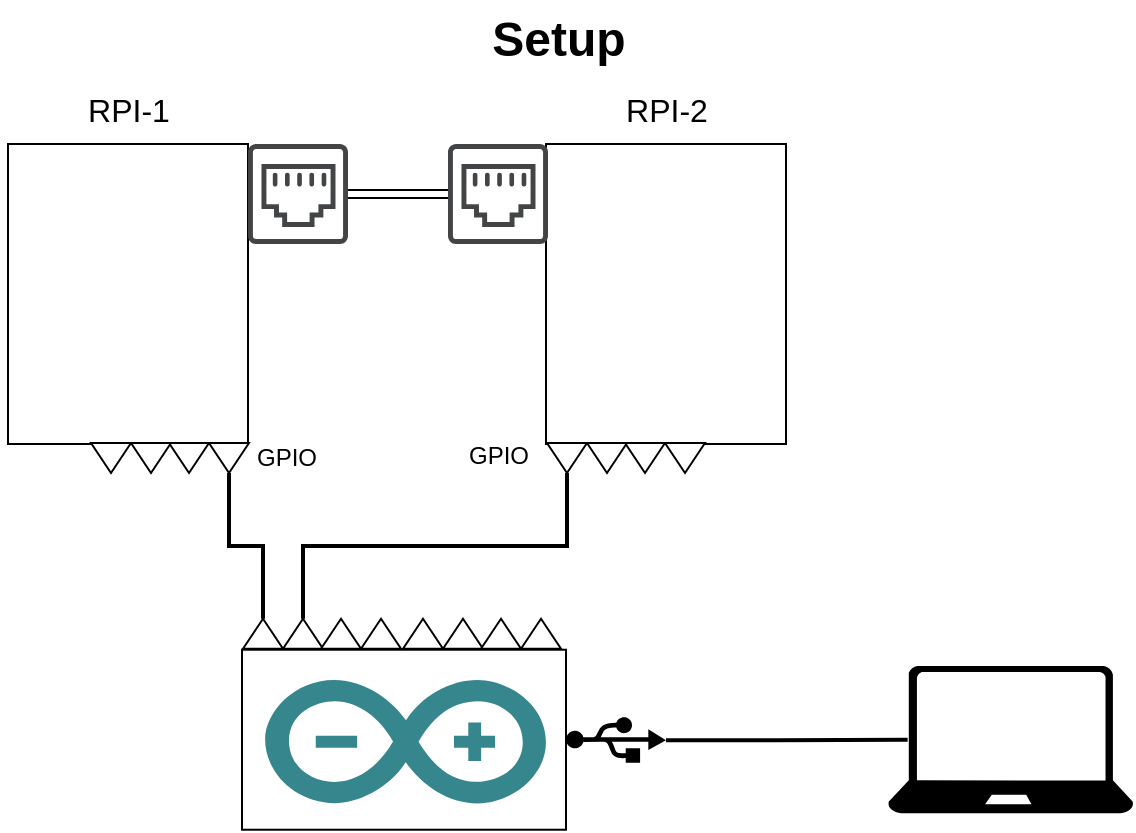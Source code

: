 <mxfile version="22.1.17" type="device">
  <diagram name="Page-1" id="nWTz2Y53e9BPaHIJ2zO4">
    <mxGraphModel dx="1687" dy="920" grid="1" gridSize="10" guides="1" tooltips="1" connect="1" arrows="1" fold="1" page="1" pageScale="1" pageWidth="850" pageHeight="1100" math="0" shadow="0">
      <root>
        <mxCell id="0" />
        <mxCell id="1" parent="0" />
        <mxCell id="HKXPzVX4ufBucUOq-ggi-3" value="" style="group" vertex="1" connectable="0" parent="1">
          <mxGeometry x="156" y="300" width="128" height="167.5" as="geometry" />
        </mxCell>
        <mxCell id="HKXPzVX4ufBucUOq-ggi-1" value="" style="rounded=0;whiteSpace=wrap;html=1;" vertex="1" parent="HKXPzVX4ufBucUOq-ggi-3">
          <mxGeometry x="4" width="120" height="150" as="geometry" />
        </mxCell>
        <mxCell id="HKXPzVX4ufBucUOq-ggi-2" value="" style="shape=image;html=1;verticalAlign=top;verticalLabelPosition=bottom;labelBackgroundColor=#ffffff;imageAspect=0;aspect=fixed;image=https://cdn1.iconfinder.com/data/icons/fruit-136/64/Fruit_iconfree_Filled_Outline_raspberry-healthy-organic-food-fruit_icon-128.png" vertex="1" parent="HKXPzVX4ufBucUOq-ggi-3">
          <mxGeometry y="11" width="128" height="128" as="geometry" />
        </mxCell>
        <mxCell id="HKXPzVX4ufBucUOq-ggi-38" value="" style="group;rotation=-180;" vertex="1" connectable="0" parent="HKXPzVX4ufBucUOq-ggi-3">
          <mxGeometry x="45" y="147" width="79" height="17.5" as="geometry" />
        </mxCell>
        <mxCell id="HKXPzVX4ufBucUOq-ggi-39" value="" style="triangle;whiteSpace=wrap;html=1;rotation=-270;" vertex="1" parent="HKXPzVX4ufBucUOq-ggi-38">
          <mxGeometry x="62" width="15" height="20" as="geometry" />
        </mxCell>
        <mxCell id="HKXPzVX4ufBucUOq-ggi-40" value="" style="triangle;whiteSpace=wrap;html=1;rotation=-270;" vertex="1" parent="HKXPzVX4ufBucUOq-ggi-38">
          <mxGeometry x="42" width="15" height="20" as="geometry" />
        </mxCell>
        <mxCell id="HKXPzVX4ufBucUOq-ggi-41" value="" style="triangle;whiteSpace=wrap;html=1;rotation=-270;" vertex="1" parent="HKXPzVX4ufBucUOq-ggi-38">
          <mxGeometry x="23" width="15" height="20" as="geometry" />
        </mxCell>
        <mxCell id="HKXPzVX4ufBucUOq-ggi-42" value="" style="triangle;whiteSpace=wrap;html=1;rotation=-270;" vertex="1" parent="HKXPzVX4ufBucUOq-ggi-38">
          <mxGeometry x="3" width="15" height="20" as="geometry" />
        </mxCell>
        <mxCell id="HKXPzVX4ufBucUOq-ggi-4" value="" style="group" vertex="1" connectable="0" parent="1">
          <mxGeometry x="425" y="300" width="128" height="150" as="geometry" />
        </mxCell>
        <mxCell id="HKXPzVX4ufBucUOq-ggi-5" value="" style="rounded=0;whiteSpace=wrap;html=1;" vertex="1" parent="HKXPzVX4ufBucUOq-ggi-4">
          <mxGeometry x="4" width="120" height="150" as="geometry" />
        </mxCell>
        <mxCell id="HKXPzVX4ufBucUOq-ggi-6" value="" style="shape=image;html=1;verticalAlign=top;verticalLabelPosition=bottom;labelBackgroundColor=#ffffff;imageAspect=0;aspect=fixed;image=https://cdn1.iconfinder.com/data/icons/fruit-136/64/Fruit_iconfree_Filled_Outline_raspberry-healthy-organic-food-fruit_icon-128.png" vertex="1" parent="HKXPzVX4ufBucUOq-ggi-4">
          <mxGeometry y="11" width="128" height="128" as="geometry" />
        </mxCell>
        <mxCell id="HKXPzVX4ufBucUOq-ggi-7" value="" style="sketch=0;pointerEvents=1;shadow=0;dashed=0;html=1;strokeColor=none;fillColor=#434445;aspect=fixed;labelPosition=center;verticalLabelPosition=bottom;verticalAlign=top;align=center;outlineConnect=0;shape=mxgraph.vvd.ethernet_port;" vertex="1" parent="1">
          <mxGeometry x="380" y="300" width="50" height="50" as="geometry" />
        </mxCell>
        <mxCell id="HKXPzVX4ufBucUOq-ggi-8" value="" style="sketch=0;pointerEvents=1;shadow=0;dashed=0;html=1;strokeColor=none;fillColor=#434445;aspect=fixed;labelPosition=center;verticalLabelPosition=bottom;verticalAlign=top;align=center;outlineConnect=0;shape=mxgraph.vvd.ethernet_port;" vertex="1" parent="1">
          <mxGeometry x="280" y="300" width="50" height="50" as="geometry" />
        </mxCell>
        <mxCell id="HKXPzVX4ufBucUOq-ggi-11" value="" style="shape=link;html=1;rounded=0;" edge="1" parent="1" source="HKXPzVX4ufBucUOq-ggi-8" target="HKXPzVX4ufBucUOq-ggi-7">
          <mxGeometry width="100" relative="1" as="geometry">
            <mxPoint x="370" y="400" as="sourcePoint" />
            <mxPoint x="470" y="400" as="targetPoint" />
          </mxGeometry>
        </mxCell>
        <mxCell id="HKXPzVX4ufBucUOq-ggi-15" value="" style="group" vertex="1" connectable="0" parent="1">
          <mxGeometry x="277" y="552.86" width="162" height="90" as="geometry" />
        </mxCell>
        <mxCell id="HKXPzVX4ufBucUOq-ggi-14" value="" style="rounded=0;whiteSpace=wrap;html=1;" vertex="1" parent="HKXPzVX4ufBucUOq-ggi-15">
          <mxGeometry width="162" height="90" as="geometry" />
        </mxCell>
        <mxCell id="HKXPzVX4ufBucUOq-ggi-12" value="" style="dashed=0;outlineConnect=0;html=1;align=center;labelPosition=center;verticalLabelPosition=bottom;verticalAlign=top;shape=mxgraph.weblogos.arduino;fillColor=#36868D;strokeColor=none" vertex="1" parent="HKXPzVX4ufBucUOq-ggi-15">
          <mxGeometry x="11.56" y="15.14" width="140.4" height="61.72" as="geometry" />
        </mxCell>
        <mxCell id="HKXPzVX4ufBucUOq-ggi-26" value="" style="group" vertex="1" connectable="0" parent="1">
          <mxGeometry x="277.5" y="537.36" width="79" height="17.5" as="geometry" />
        </mxCell>
        <mxCell id="HKXPzVX4ufBucUOq-ggi-16" value="" style="triangle;whiteSpace=wrap;html=1;rotation=-90;" vertex="1" parent="HKXPzVX4ufBucUOq-ggi-26">
          <mxGeometry x="2.5" y="-2.5" width="15" height="20" as="geometry" />
        </mxCell>
        <mxCell id="HKXPzVX4ufBucUOq-ggi-17" value="" style="triangle;whiteSpace=wrap;html=1;rotation=-90;" vertex="1" parent="HKXPzVX4ufBucUOq-ggi-26">
          <mxGeometry x="22.5" y="-2.5" width="15" height="20" as="geometry" />
        </mxCell>
        <mxCell id="HKXPzVX4ufBucUOq-ggi-18" value="" style="triangle;whiteSpace=wrap;html=1;rotation=-90;" vertex="1" parent="HKXPzVX4ufBucUOq-ggi-26">
          <mxGeometry x="41.5" y="-2.5" width="15" height="20" as="geometry" />
        </mxCell>
        <mxCell id="HKXPzVX4ufBucUOq-ggi-19" value="" style="triangle;whiteSpace=wrap;html=1;rotation=-90;" vertex="1" parent="HKXPzVX4ufBucUOq-ggi-26">
          <mxGeometry x="61.5" y="-2.5" width="15" height="20" as="geometry" />
        </mxCell>
        <mxCell id="HKXPzVX4ufBucUOq-ggi-27" value="" style="group" vertex="1" connectable="0" parent="1">
          <mxGeometry x="357.5" y="537.36" width="79" height="17.5" as="geometry" />
        </mxCell>
        <mxCell id="HKXPzVX4ufBucUOq-ggi-28" value="" style="triangle;whiteSpace=wrap;html=1;rotation=-90;" vertex="1" parent="HKXPzVX4ufBucUOq-ggi-27">
          <mxGeometry x="2.5" y="-2.5" width="15" height="20" as="geometry" />
        </mxCell>
        <mxCell id="HKXPzVX4ufBucUOq-ggi-29" value="" style="triangle;whiteSpace=wrap;html=1;rotation=-90;" vertex="1" parent="HKXPzVX4ufBucUOq-ggi-27">
          <mxGeometry x="22.5" y="-2.5" width="15" height="20" as="geometry" />
        </mxCell>
        <mxCell id="HKXPzVX4ufBucUOq-ggi-30" value="" style="triangle;whiteSpace=wrap;html=1;rotation=-90;" vertex="1" parent="HKXPzVX4ufBucUOq-ggi-27">
          <mxGeometry x="41.5" y="-2.5" width="15" height="20" as="geometry" />
        </mxCell>
        <mxCell id="HKXPzVX4ufBucUOq-ggi-31" value="" style="triangle;whiteSpace=wrap;html=1;rotation=-90;" vertex="1" parent="HKXPzVX4ufBucUOq-ggi-27">
          <mxGeometry x="61.5" y="-2.5" width="15" height="20" as="geometry" />
        </mxCell>
        <mxCell id="HKXPzVX4ufBucUOq-ggi-43" value="" style="group;rotation=-180;" vertex="1" connectable="0" parent="1">
          <mxGeometry x="429" y="447" width="79" height="17.5" as="geometry" />
        </mxCell>
        <mxCell id="HKXPzVX4ufBucUOq-ggi-44" value="" style="triangle;whiteSpace=wrap;html=1;rotation=-270;" vertex="1" parent="HKXPzVX4ufBucUOq-ggi-43">
          <mxGeometry x="62" width="15" height="20" as="geometry" />
        </mxCell>
        <mxCell id="HKXPzVX4ufBucUOq-ggi-45" value="" style="triangle;whiteSpace=wrap;html=1;rotation=-270;" vertex="1" parent="HKXPzVX4ufBucUOq-ggi-43">
          <mxGeometry x="42" width="15" height="20" as="geometry" />
        </mxCell>
        <mxCell id="HKXPzVX4ufBucUOq-ggi-46" value="" style="triangle;whiteSpace=wrap;html=1;rotation=-270;" vertex="1" parent="HKXPzVX4ufBucUOq-ggi-43">
          <mxGeometry x="23" width="15" height="20" as="geometry" />
        </mxCell>
        <mxCell id="HKXPzVX4ufBucUOq-ggi-47" value="" style="triangle;whiteSpace=wrap;html=1;rotation=-270;" vertex="1" parent="HKXPzVX4ufBucUOq-ggi-43">
          <mxGeometry x="3" width="15" height="20" as="geometry" />
        </mxCell>
        <mxCell id="HKXPzVX4ufBucUOq-ggi-48" value="" style="endArrow=none;html=1;rounded=0;entryX=1;entryY=0.5;entryDx=0;entryDy=0;exitX=1;exitY=0.5;exitDx=0;exitDy=0;edgeStyle=orthogonalEdgeStyle;strokeWidth=2;" edge="1" parent="1" source="HKXPzVX4ufBucUOq-ggi-17" target="HKXPzVX4ufBucUOq-ggi-47">
          <mxGeometry width="50" height="50" relative="1" as="geometry">
            <mxPoint x="460" y="590" as="sourcePoint" />
            <mxPoint x="440" y="470" as="targetPoint" />
          </mxGeometry>
        </mxCell>
        <mxCell id="HKXPzVX4ufBucUOq-ggi-49" value="" style="endArrow=none;html=1;rounded=0;entryX=1;entryY=0.5;entryDx=0;entryDy=0;exitX=1;exitY=0.5;exitDx=0;exitDy=0;edgeStyle=orthogonalEdgeStyle;strokeWidth=2;" edge="1" parent="1" source="HKXPzVX4ufBucUOq-ggi-16" target="HKXPzVX4ufBucUOq-ggi-39">
          <mxGeometry width="50" height="50" relative="1" as="geometry">
            <mxPoint x="318" y="547" as="sourcePoint" />
            <mxPoint x="450" y="475" as="targetPoint" />
          </mxGeometry>
        </mxCell>
        <mxCell id="HKXPzVX4ufBucUOq-ggi-50" value="" style="sketch=0;aspect=fixed;pointerEvents=1;shadow=0;dashed=0;html=1;strokeColor=none;labelPosition=center;verticalLabelPosition=bottom;verticalAlign=top;align=center;fillColor=#000000;shape=mxgraph.mscae.enterprise.usb" vertex="1" parent="1">
          <mxGeometry x="439" y="586.36" width="50" height="23" as="geometry" />
        </mxCell>
        <mxCell id="HKXPzVX4ufBucUOq-ggi-51" value="" style="sketch=0;aspect=fixed;pointerEvents=1;shadow=0;dashed=0;html=1;strokeColor=none;labelPosition=center;verticalLabelPosition=bottom;verticalAlign=top;align=center;fillColor=#000000;shape=mxgraph.azure.laptop" vertex="1" parent="1">
          <mxGeometry x="600" y="561.04" width="122.73" height="73.64" as="geometry" />
        </mxCell>
        <mxCell id="HKXPzVX4ufBucUOq-ggi-52" value="" style="endArrow=none;html=1;rounded=0;entryX=0.08;entryY=0.5;entryDx=0;entryDy=0;exitX=1;exitY=0.51;exitDx=0;exitDy=0;edgeStyle=orthogonalEdgeStyle;strokeWidth=2;exitPerimeter=0;entryPerimeter=0;" edge="1" parent="1" source="HKXPzVX4ufBucUOq-ggi-50" target="HKXPzVX4ufBucUOq-ggi-51">
          <mxGeometry width="50" height="50" relative="1" as="geometry">
            <mxPoint x="318" y="547" as="sourcePoint" />
            <mxPoint x="449" y="475" as="targetPoint" />
          </mxGeometry>
        </mxCell>
        <mxCell id="HKXPzVX4ufBucUOq-ggi-53" value="GPIO" style="text;html=1;align=center;verticalAlign=middle;resizable=0;points=[];autosize=1;strokeColor=none;fillColor=none;" vertex="1" parent="1">
          <mxGeometry x="274" y="442" width="50" height="30" as="geometry" />
        </mxCell>
        <mxCell id="HKXPzVX4ufBucUOq-ggi-54" value="GPIO" style="text;html=1;align=center;verticalAlign=middle;resizable=0;points=[];autosize=1;strokeColor=none;fillColor=none;" vertex="1" parent="1">
          <mxGeometry x="380" y="440.75" width="50" height="30" as="geometry" />
        </mxCell>
        <mxCell id="HKXPzVX4ufBucUOq-ggi-55" value="RPI-1" style="text;html=1;align=center;verticalAlign=middle;resizable=0;points=[];autosize=1;strokeColor=none;fillColor=none;fontSize=16;" vertex="1" parent="1">
          <mxGeometry x="190" y="268" width="60" height="30" as="geometry" />
        </mxCell>
        <mxCell id="HKXPzVX4ufBucUOq-ggi-56" value="RPI-2" style="text;html=1;align=center;verticalAlign=middle;resizable=0;points=[];autosize=1;strokeColor=none;fillColor=none;fontSize=16;" vertex="1" parent="1">
          <mxGeometry x="459" y="268" width="60" height="30" as="geometry" />
        </mxCell>
        <mxCell id="HKXPzVX4ufBucUOq-ggi-57" value="Setup" style="text;html=1;align=center;verticalAlign=middle;resizable=0;points=[];autosize=1;strokeColor=none;fillColor=none;fontSize=24;fontStyle=1" vertex="1" parent="1">
          <mxGeometry x="390" y="228" width="90" height="40" as="geometry" />
        </mxCell>
      </root>
    </mxGraphModel>
  </diagram>
</mxfile>
